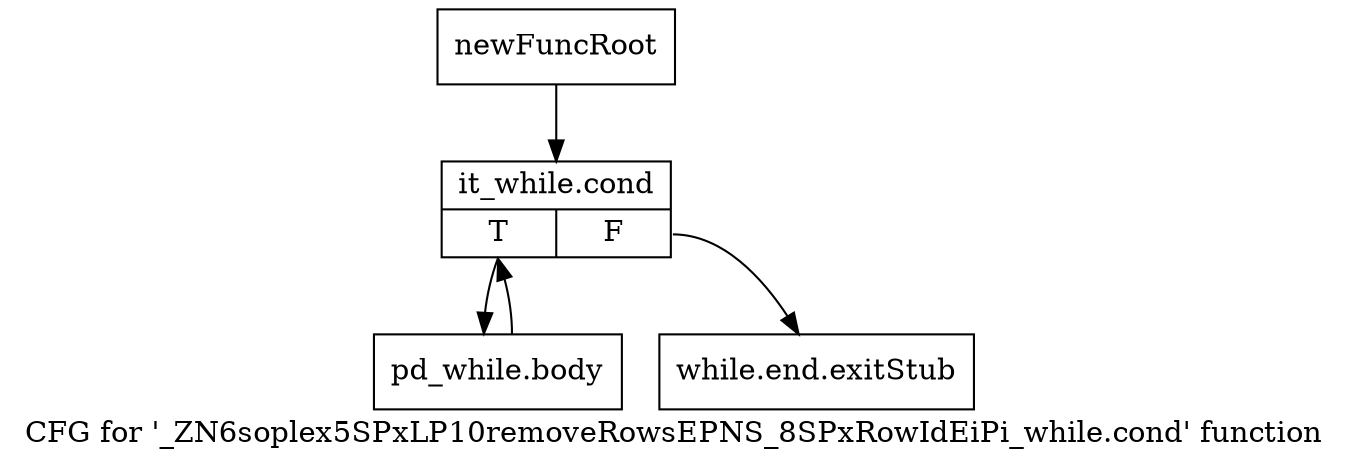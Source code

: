 digraph "CFG for '_ZN6soplex5SPxLP10removeRowsEPNS_8SPxRowIdEiPi_while.cond' function" {
	label="CFG for '_ZN6soplex5SPxLP10removeRowsEPNS_8SPxRowIdEiPi_while.cond' function";

	Node0x2e34aa0 [shape=record,label="{newFuncRoot}"];
	Node0x2e34aa0 -> Node0x2e34b40;
	Node0x2e34af0 [shape=record,label="{while.end.exitStub}"];
	Node0x2e34b40 [shape=record,label="{it_while.cond|{<s0>T|<s1>F}}"];
	Node0x2e34b40:s0 -> Node0x2e34b90;
	Node0x2e34b40:s1 -> Node0x2e34af0;
	Node0x2e34b90 [shape=record,label="{pd_while.body}"];
	Node0x2e34b90 -> Node0x2e34b40;
}
